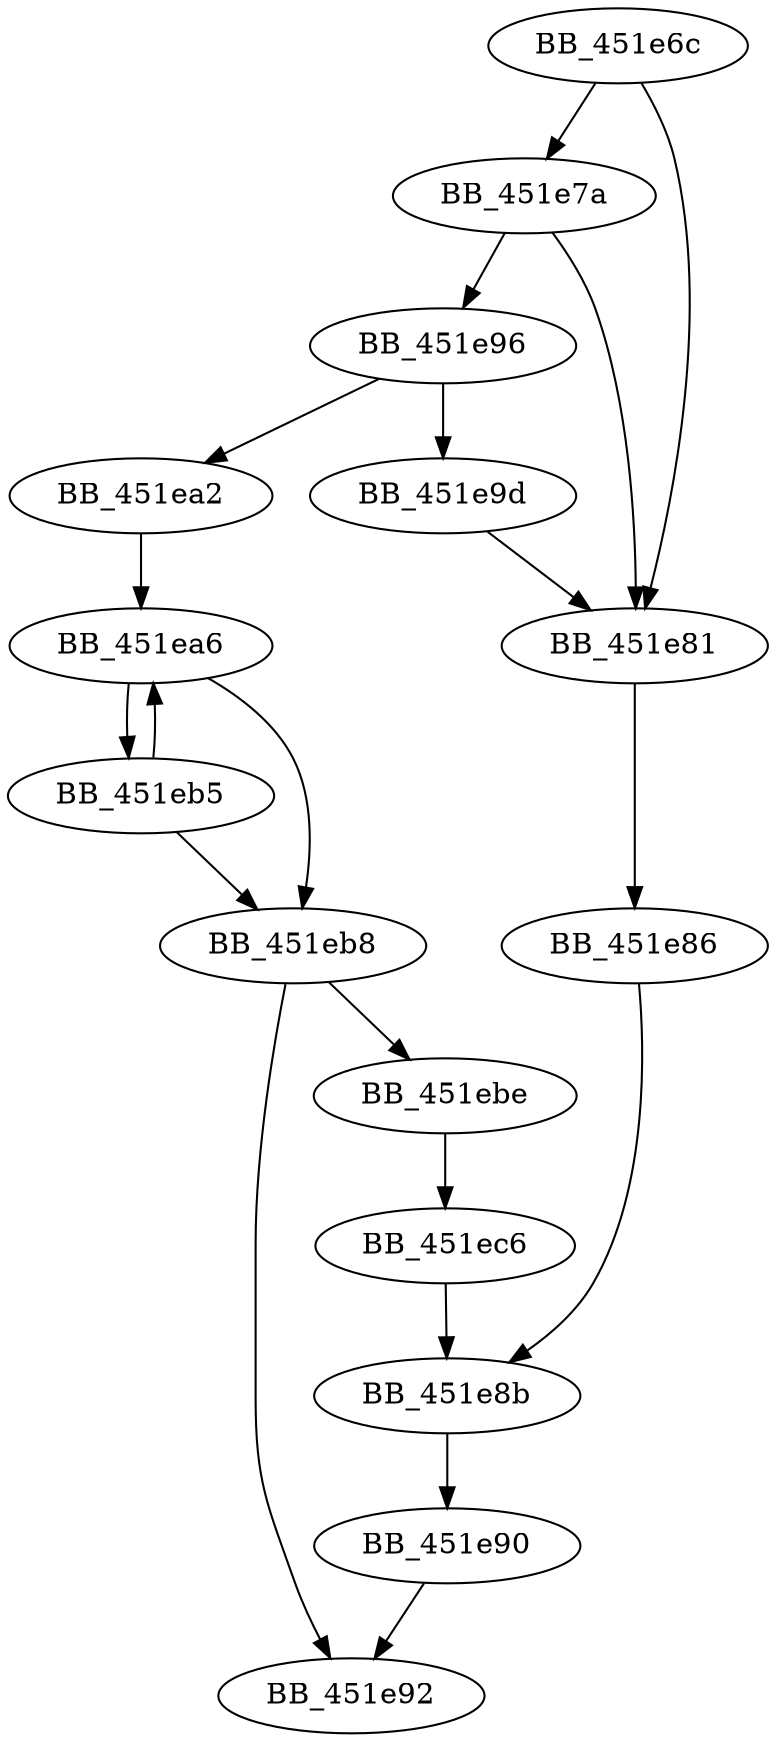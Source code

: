 DiGraph sub_451E6C{
BB_451e6c->BB_451e7a
BB_451e6c->BB_451e81
BB_451e7a->BB_451e81
BB_451e7a->BB_451e96
BB_451e81->BB_451e86
BB_451e86->BB_451e8b
BB_451e8b->BB_451e90
BB_451e90->BB_451e92
BB_451e96->BB_451e9d
BB_451e96->BB_451ea2
BB_451e9d->BB_451e81
BB_451ea2->BB_451ea6
BB_451ea6->BB_451eb5
BB_451ea6->BB_451eb8
BB_451eb5->BB_451ea6
BB_451eb5->BB_451eb8
BB_451eb8->BB_451e92
BB_451eb8->BB_451ebe
BB_451ebe->BB_451ec6
BB_451ec6->BB_451e8b
}
